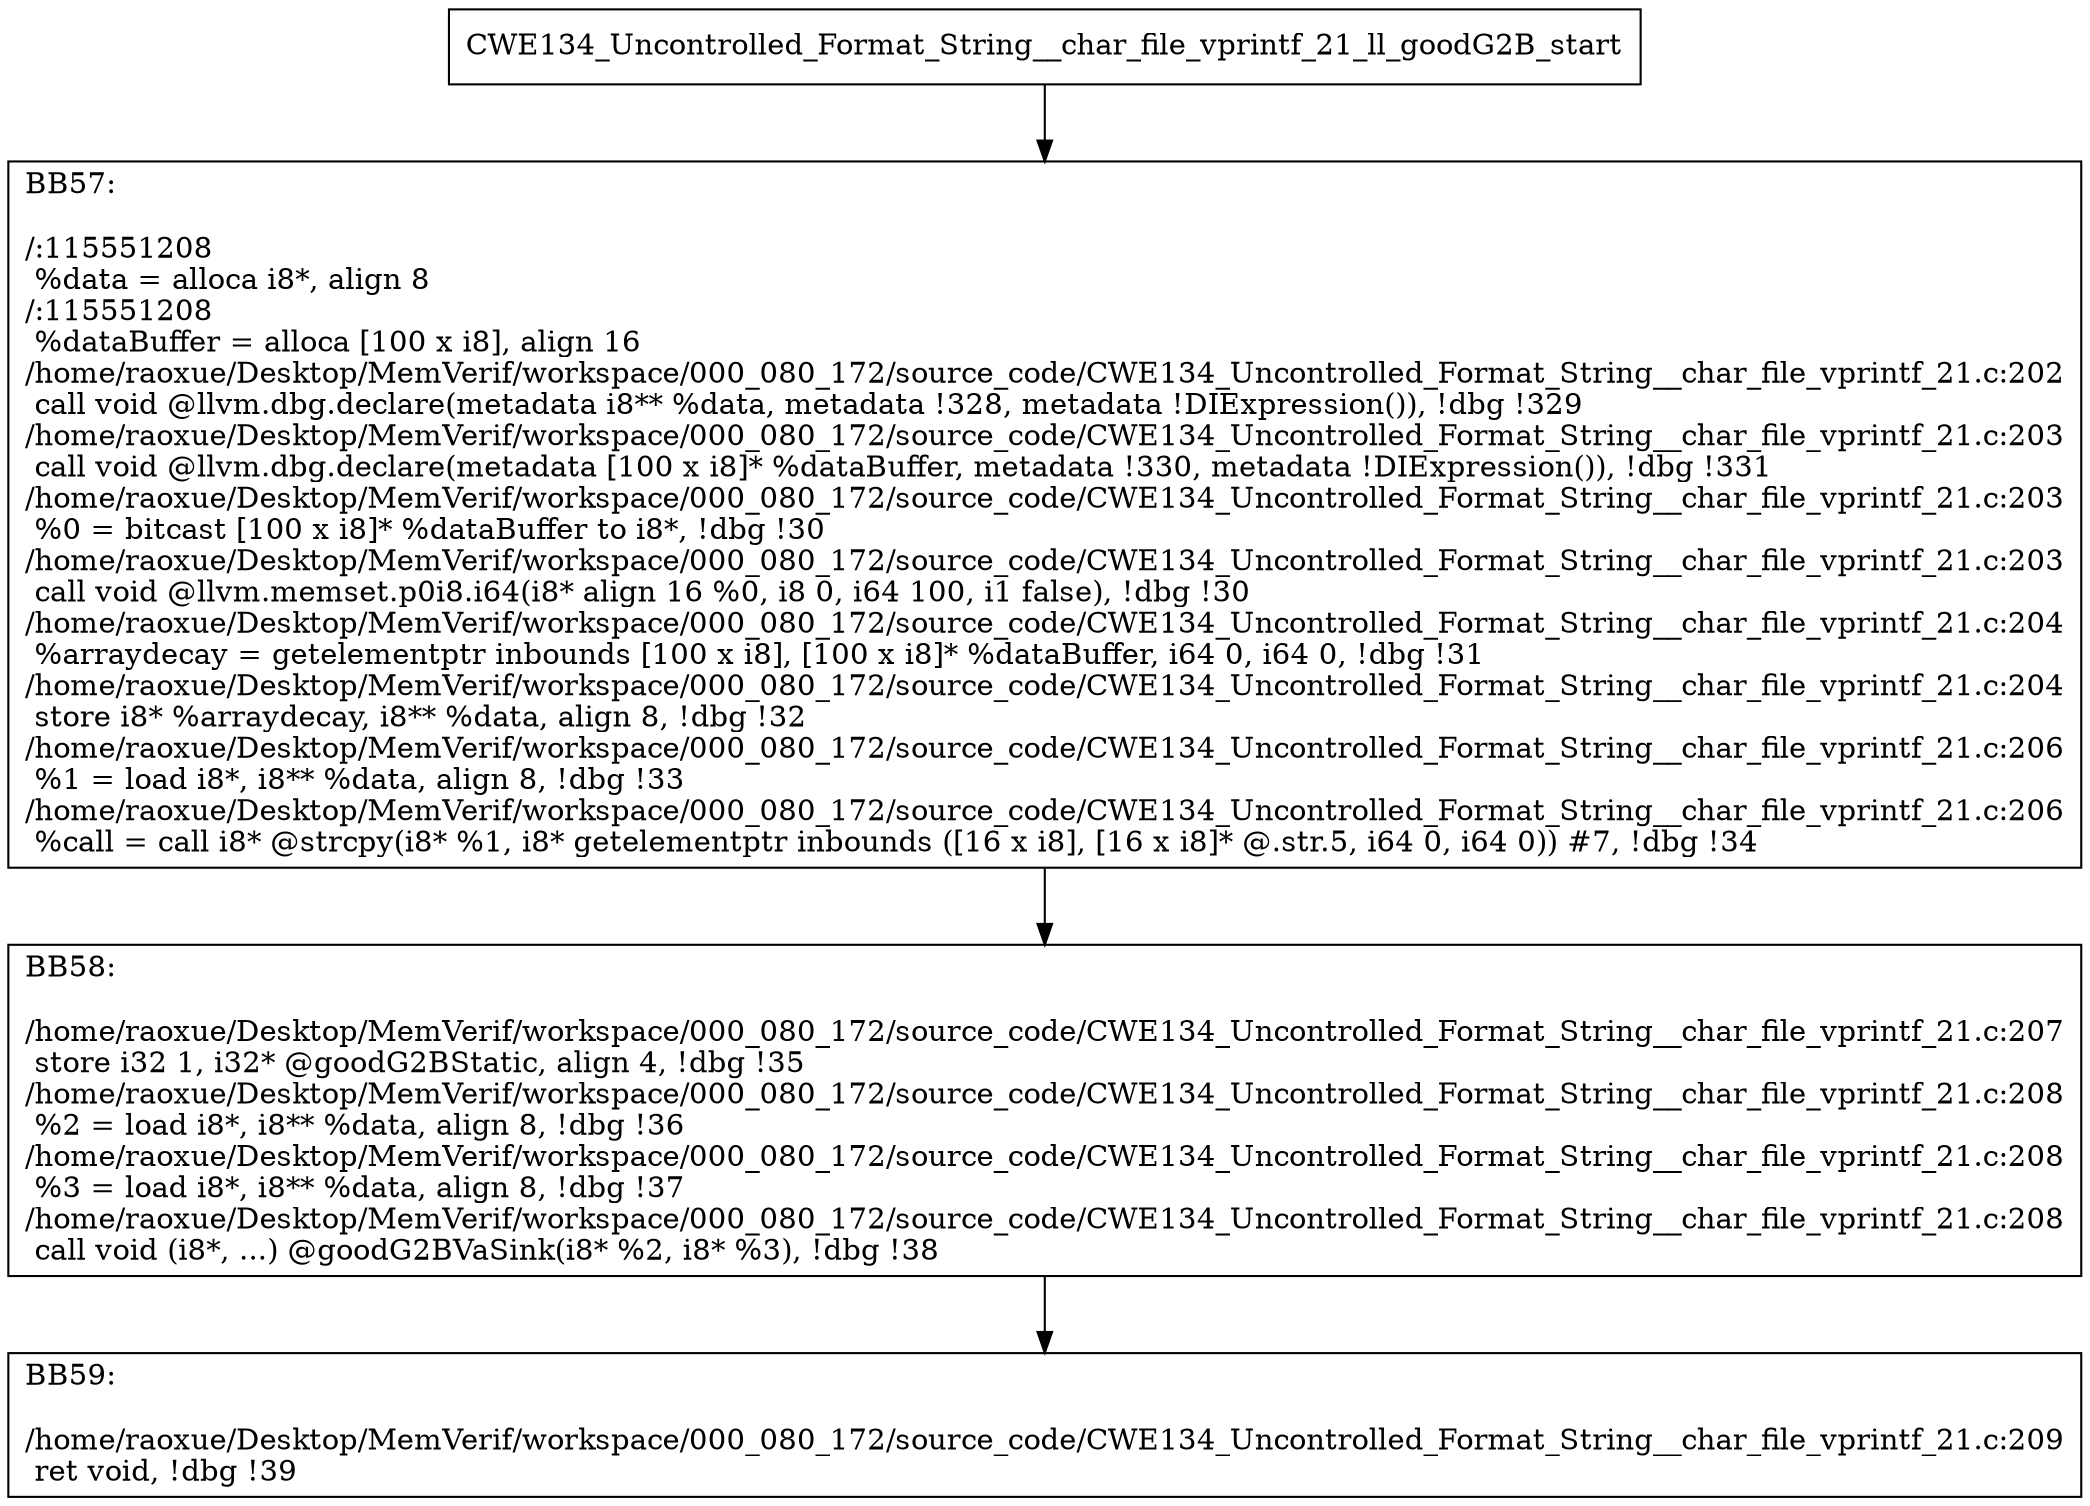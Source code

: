digraph "CFG for'CWE134_Uncontrolled_Format_String__char_file_vprintf_21_ll_goodG2B' function" {
	BBCWE134_Uncontrolled_Format_String__char_file_vprintf_21_ll_goodG2B_start[shape=record,label="{CWE134_Uncontrolled_Format_String__char_file_vprintf_21_ll_goodG2B_start}"];
	BBCWE134_Uncontrolled_Format_String__char_file_vprintf_21_ll_goodG2B_start-> CWE134_Uncontrolled_Format_String__char_file_vprintf_21_ll_goodG2BBB57;
	CWE134_Uncontrolled_Format_String__char_file_vprintf_21_ll_goodG2BBB57 [shape=record, label="{BB57:\l\l/:115551208\l
  %data = alloca i8*, align 8\l
/:115551208\l
  %dataBuffer = alloca [100 x i8], align 16\l
/home/raoxue/Desktop/MemVerif/workspace/000_080_172/source_code/CWE134_Uncontrolled_Format_String__char_file_vprintf_21.c:202\l
  call void @llvm.dbg.declare(metadata i8** %data, metadata !328, metadata !DIExpression()), !dbg !329\l
/home/raoxue/Desktop/MemVerif/workspace/000_080_172/source_code/CWE134_Uncontrolled_Format_String__char_file_vprintf_21.c:203\l
  call void @llvm.dbg.declare(metadata [100 x i8]* %dataBuffer, metadata !330, metadata !DIExpression()), !dbg !331\l
/home/raoxue/Desktop/MemVerif/workspace/000_080_172/source_code/CWE134_Uncontrolled_Format_String__char_file_vprintf_21.c:203\l
  %0 = bitcast [100 x i8]* %dataBuffer to i8*, !dbg !30\l
/home/raoxue/Desktop/MemVerif/workspace/000_080_172/source_code/CWE134_Uncontrolled_Format_String__char_file_vprintf_21.c:203\l
  call void @llvm.memset.p0i8.i64(i8* align 16 %0, i8 0, i64 100, i1 false), !dbg !30\l
/home/raoxue/Desktop/MemVerif/workspace/000_080_172/source_code/CWE134_Uncontrolled_Format_String__char_file_vprintf_21.c:204\l
  %arraydecay = getelementptr inbounds [100 x i8], [100 x i8]* %dataBuffer, i64 0, i64 0, !dbg !31\l
/home/raoxue/Desktop/MemVerif/workspace/000_080_172/source_code/CWE134_Uncontrolled_Format_String__char_file_vprintf_21.c:204\l
  store i8* %arraydecay, i8** %data, align 8, !dbg !32\l
/home/raoxue/Desktop/MemVerif/workspace/000_080_172/source_code/CWE134_Uncontrolled_Format_String__char_file_vprintf_21.c:206\l
  %1 = load i8*, i8** %data, align 8, !dbg !33\l
/home/raoxue/Desktop/MemVerif/workspace/000_080_172/source_code/CWE134_Uncontrolled_Format_String__char_file_vprintf_21.c:206\l
  %call = call i8* @strcpy(i8* %1, i8* getelementptr inbounds ([16 x i8], [16 x i8]* @.str.5, i64 0, i64 0)) #7, !dbg !34\l
}"];
	CWE134_Uncontrolled_Format_String__char_file_vprintf_21_ll_goodG2BBB57-> CWE134_Uncontrolled_Format_String__char_file_vprintf_21_ll_goodG2BBB58;
	CWE134_Uncontrolled_Format_String__char_file_vprintf_21_ll_goodG2BBB58 [shape=record, label="{BB58:\l\l/home/raoxue/Desktop/MemVerif/workspace/000_080_172/source_code/CWE134_Uncontrolled_Format_String__char_file_vprintf_21.c:207\l
  store i32 1, i32* @goodG2BStatic, align 4, !dbg !35\l
/home/raoxue/Desktop/MemVerif/workspace/000_080_172/source_code/CWE134_Uncontrolled_Format_String__char_file_vprintf_21.c:208\l
  %2 = load i8*, i8** %data, align 8, !dbg !36\l
/home/raoxue/Desktop/MemVerif/workspace/000_080_172/source_code/CWE134_Uncontrolled_Format_String__char_file_vprintf_21.c:208\l
  %3 = load i8*, i8** %data, align 8, !dbg !37\l
/home/raoxue/Desktop/MemVerif/workspace/000_080_172/source_code/CWE134_Uncontrolled_Format_String__char_file_vprintf_21.c:208\l
  call void (i8*, ...) @goodG2BVaSink(i8* %2, i8* %3), !dbg !38\l
}"];
	CWE134_Uncontrolled_Format_String__char_file_vprintf_21_ll_goodG2BBB58-> CWE134_Uncontrolled_Format_String__char_file_vprintf_21_ll_goodG2BBB59;
	CWE134_Uncontrolled_Format_String__char_file_vprintf_21_ll_goodG2BBB59 [shape=record, label="{BB59:\l\l/home/raoxue/Desktop/MemVerif/workspace/000_080_172/source_code/CWE134_Uncontrolled_Format_String__char_file_vprintf_21.c:209\l
  ret void, !dbg !39\l
}"];
}
